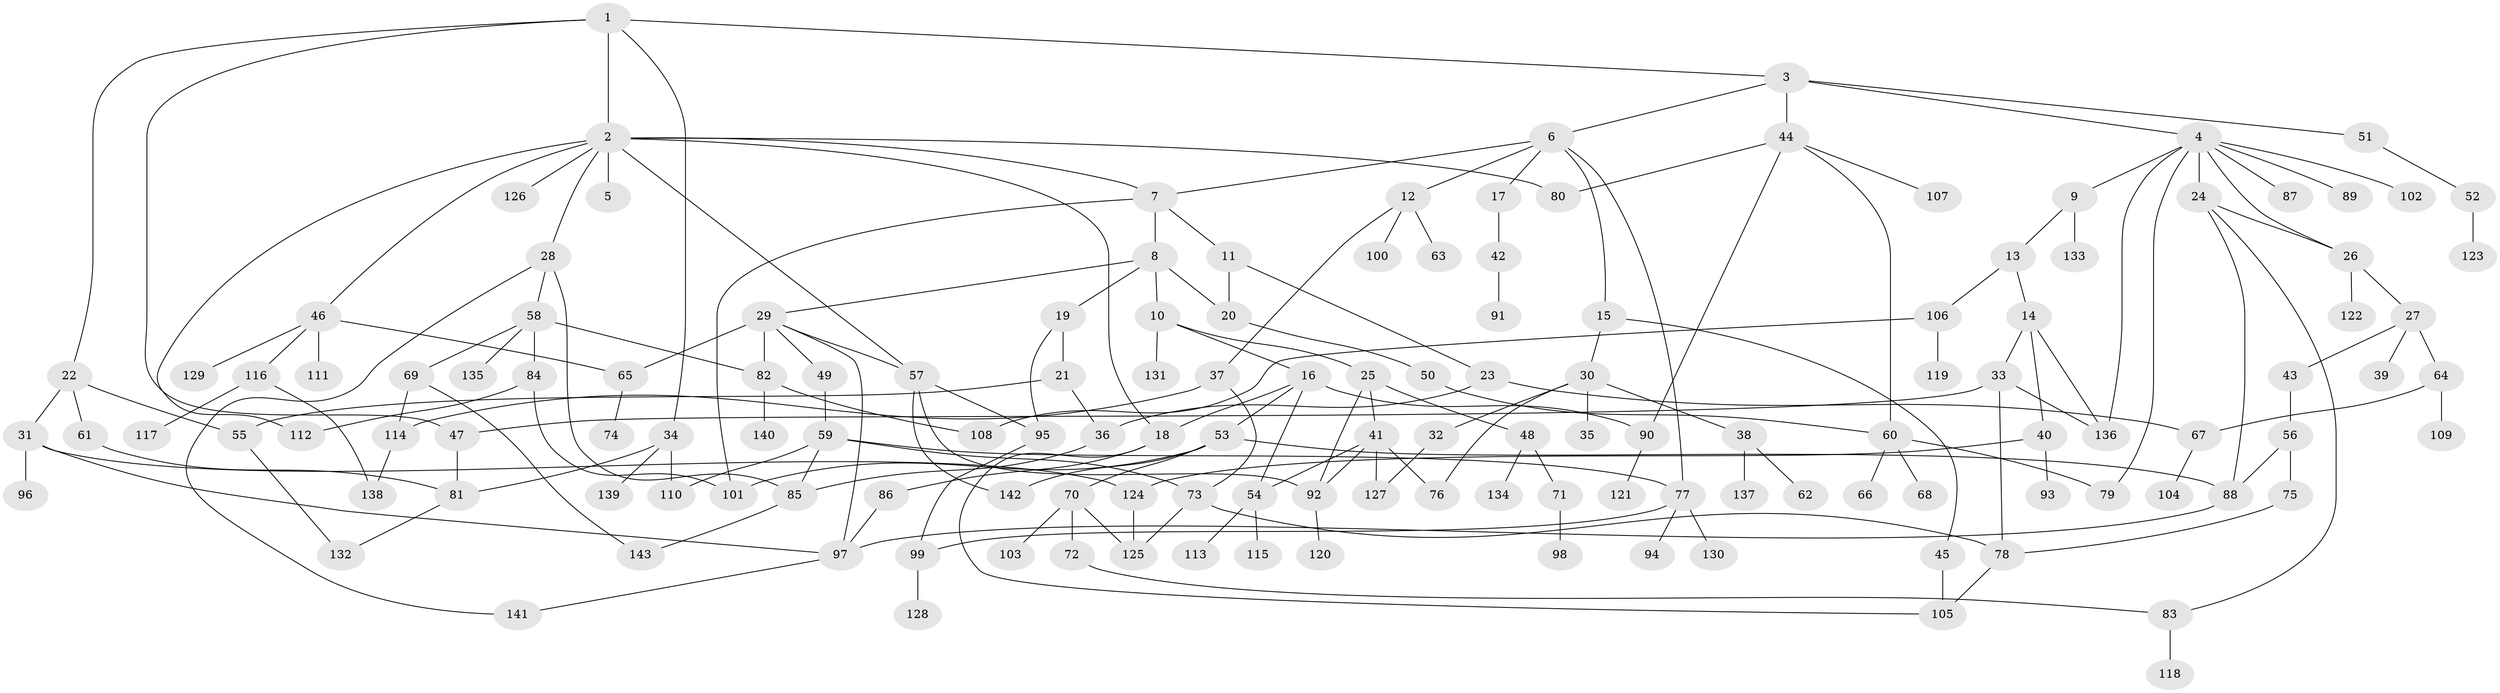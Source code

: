 // Generated by graph-tools (version 1.1) at 2025/42/03/09/25 04:42:43]
// undirected, 143 vertices, 196 edges
graph export_dot {
graph [start="1"]
  node [color=gray90,style=filled];
  1;
  2;
  3;
  4;
  5;
  6;
  7;
  8;
  9;
  10;
  11;
  12;
  13;
  14;
  15;
  16;
  17;
  18;
  19;
  20;
  21;
  22;
  23;
  24;
  25;
  26;
  27;
  28;
  29;
  30;
  31;
  32;
  33;
  34;
  35;
  36;
  37;
  38;
  39;
  40;
  41;
  42;
  43;
  44;
  45;
  46;
  47;
  48;
  49;
  50;
  51;
  52;
  53;
  54;
  55;
  56;
  57;
  58;
  59;
  60;
  61;
  62;
  63;
  64;
  65;
  66;
  67;
  68;
  69;
  70;
  71;
  72;
  73;
  74;
  75;
  76;
  77;
  78;
  79;
  80;
  81;
  82;
  83;
  84;
  85;
  86;
  87;
  88;
  89;
  90;
  91;
  92;
  93;
  94;
  95;
  96;
  97;
  98;
  99;
  100;
  101;
  102;
  103;
  104;
  105;
  106;
  107;
  108;
  109;
  110;
  111;
  112;
  113;
  114;
  115;
  116;
  117;
  118;
  119;
  120;
  121;
  122;
  123;
  124;
  125;
  126;
  127;
  128;
  129;
  130;
  131;
  132;
  133;
  134;
  135;
  136;
  137;
  138;
  139;
  140;
  141;
  142;
  143;
  1 -- 2;
  1 -- 3;
  1 -- 22;
  1 -- 34;
  1 -- 47;
  2 -- 5;
  2 -- 28;
  2 -- 46;
  2 -- 80;
  2 -- 126;
  2 -- 112;
  2 -- 57;
  2 -- 7;
  2 -- 18;
  3 -- 4;
  3 -- 6;
  3 -- 44;
  3 -- 51;
  4 -- 9;
  4 -- 24;
  4 -- 87;
  4 -- 89;
  4 -- 102;
  4 -- 136;
  4 -- 79;
  4 -- 26;
  6 -- 7;
  6 -- 12;
  6 -- 15;
  6 -- 17;
  6 -- 77;
  7 -- 8;
  7 -- 11;
  7 -- 101;
  8 -- 10;
  8 -- 19;
  8 -- 29;
  8 -- 20;
  9 -- 13;
  9 -- 133;
  10 -- 16;
  10 -- 25;
  10 -- 131;
  11 -- 20;
  11 -- 23;
  12 -- 37;
  12 -- 63;
  12 -- 100;
  13 -- 14;
  13 -- 106;
  14 -- 33;
  14 -- 40;
  14 -- 136;
  15 -- 30;
  15 -- 45;
  16 -- 18;
  16 -- 53;
  16 -- 54;
  16 -- 90;
  17 -- 42;
  18 -- 86;
  18 -- 105;
  19 -- 21;
  19 -- 95;
  20 -- 50;
  21 -- 36;
  21 -- 55;
  22 -- 31;
  22 -- 55;
  22 -- 61;
  23 -- 67;
  23 -- 36;
  24 -- 26;
  24 -- 83;
  24 -- 88;
  25 -- 41;
  25 -- 48;
  25 -- 92;
  26 -- 27;
  26 -- 122;
  27 -- 39;
  27 -- 43;
  27 -- 64;
  28 -- 58;
  28 -- 85;
  28 -- 141;
  29 -- 49;
  29 -- 57;
  29 -- 82;
  29 -- 97;
  29 -- 65;
  30 -- 32;
  30 -- 35;
  30 -- 38;
  30 -- 76;
  31 -- 96;
  31 -- 97;
  31 -- 124;
  32 -- 127;
  33 -- 78;
  33 -- 47;
  33 -- 136;
  34 -- 81;
  34 -- 110;
  34 -- 139;
  36 -- 85;
  37 -- 114;
  37 -- 73;
  38 -- 62;
  38 -- 137;
  40 -- 93;
  40 -- 124;
  41 -- 92;
  41 -- 127;
  41 -- 76;
  41 -- 54;
  42 -- 91;
  43 -- 56;
  44 -- 60;
  44 -- 107;
  44 -- 80;
  44 -- 90;
  45 -- 105;
  46 -- 65;
  46 -- 111;
  46 -- 116;
  46 -- 129;
  47 -- 81;
  48 -- 71;
  48 -- 134;
  49 -- 59;
  50 -- 60;
  51 -- 52;
  52 -- 123;
  53 -- 70;
  53 -- 142;
  53 -- 88;
  53 -- 101;
  54 -- 113;
  54 -- 115;
  55 -- 132;
  56 -- 75;
  56 -- 88;
  57 -- 142;
  57 -- 92;
  57 -- 95;
  58 -- 69;
  58 -- 84;
  58 -- 135;
  58 -- 82;
  59 -- 73;
  59 -- 85;
  59 -- 77;
  59 -- 110;
  60 -- 66;
  60 -- 68;
  60 -- 79;
  61 -- 81;
  64 -- 67;
  64 -- 109;
  65 -- 74;
  67 -- 104;
  69 -- 114;
  69 -- 143;
  70 -- 72;
  70 -- 103;
  70 -- 125;
  71 -- 98;
  72 -- 83;
  73 -- 78;
  73 -- 125;
  75 -- 78;
  77 -- 94;
  77 -- 130;
  77 -- 99;
  78 -- 105;
  81 -- 132;
  82 -- 140;
  82 -- 108;
  83 -- 118;
  84 -- 101;
  84 -- 112;
  85 -- 143;
  86 -- 97;
  88 -- 97;
  90 -- 121;
  92 -- 120;
  95 -- 99;
  97 -- 141;
  99 -- 128;
  106 -- 108;
  106 -- 119;
  114 -- 138;
  116 -- 117;
  116 -- 138;
  124 -- 125;
}

